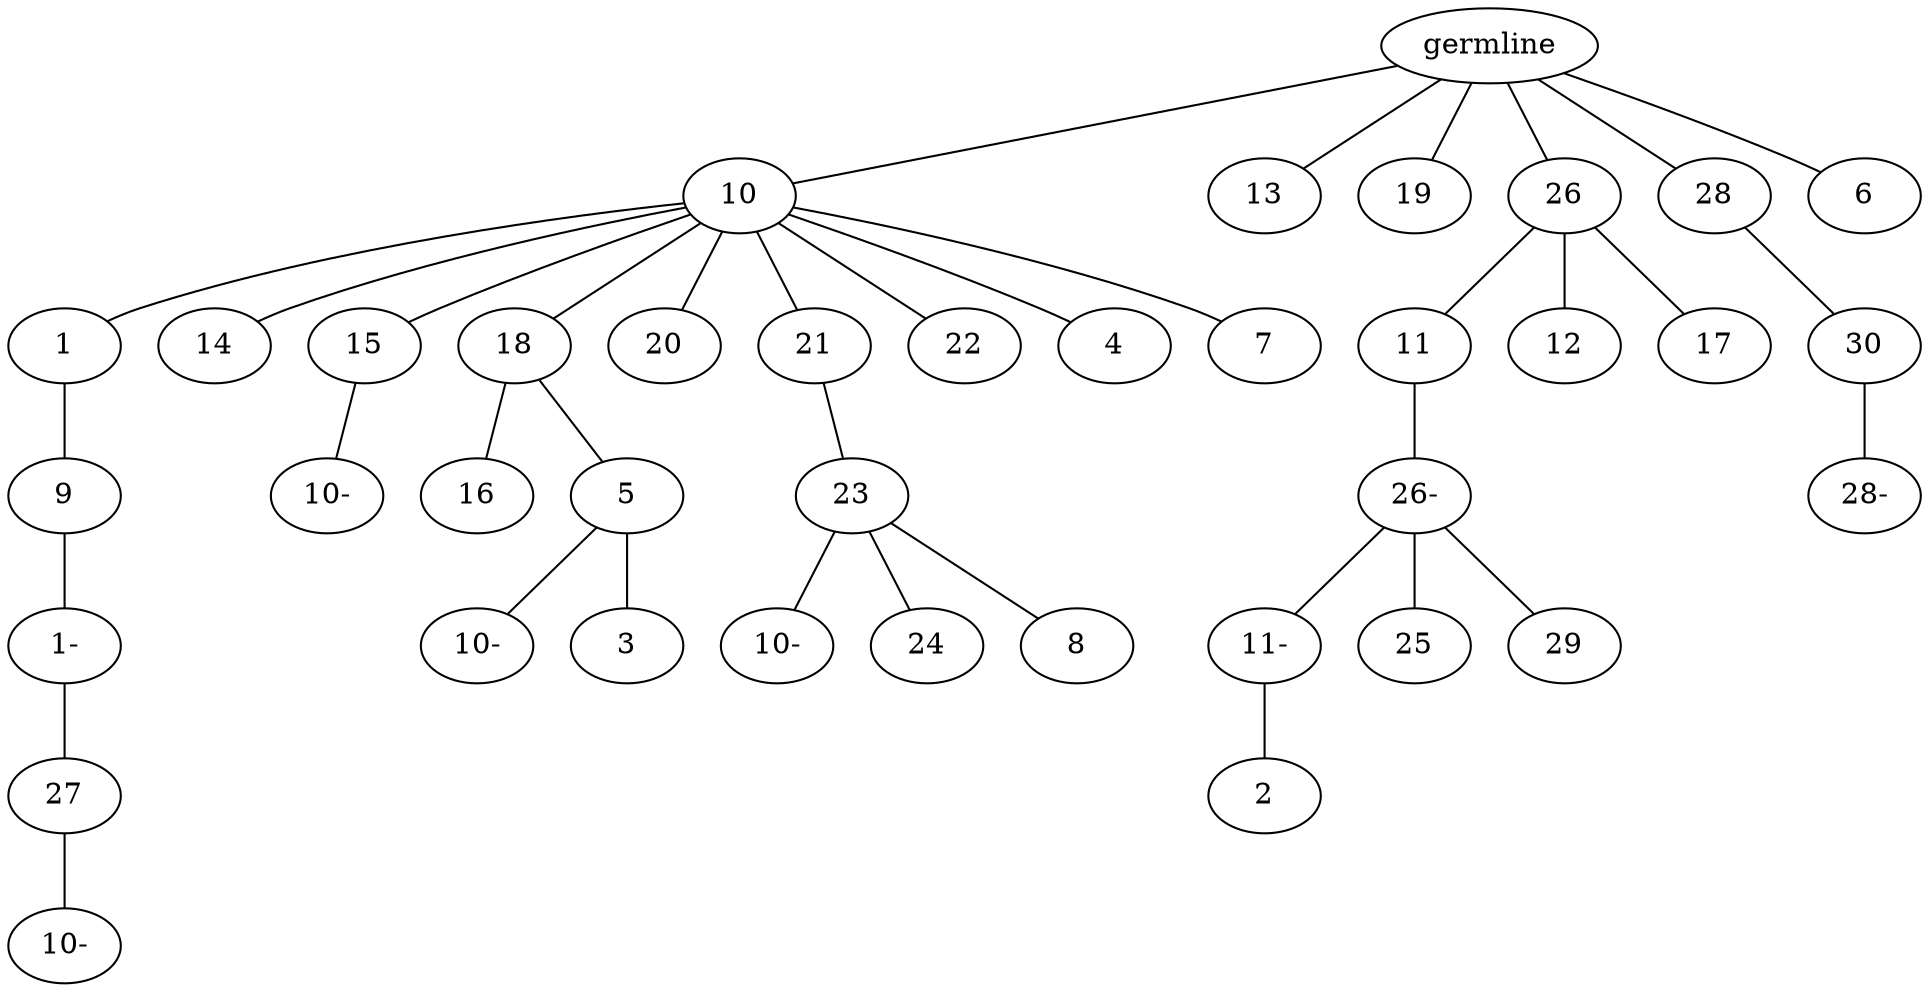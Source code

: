 graph tree {
    "140531420744384" [label="germline"];
    "140531420742032" [label="10"];
    "140531421176592" [label="1"];
    "140531421176880" [label="9"];
    "140531421178320" [label="1-"];
    "140531421176640" [label="27"];
    "140531420813488" [label="10-"];
    "140531421179760" [label="14"];
    "140531421176496" [label="15"];
    "140531421176160" [label="10-"];
    "140531421179040" [label="18"];
    "140531421179664" [label="16"];
    "140531421176352" [label="5"];
    "140531421178992" [label="10-"];
    "140531421179328" [label="3"];
    "140531421179184" [label="20"];
    "140531421178560" [label="21"];
    "140531421177456" [label="23"];
    "140531421176736" [label="10-"];
    "140531421176448" [label="24"];
    "140531421179568" [label="8"];
    "140531421177504" [label="22"];
    "140531421178800" [label="4"];
    "140531421176928" [label="7"];
    "140531420744768" [label="13"];
    "140531420744096" [label="19"];
    "140531421179280" [label="26"];
    "140531421080208" [label="11"];
    "140531421078336" [label="26-"];
    "140531421081168" [label="11-"];
    "140531421079824" [label="2"];
    "140531421080016" [label="25"];
    "140531421081504" [label="29"];
    "140531421415024" [label="12"];
    "140531421080304" [label="17"];
    "140531421179136" [label="28"];
    "140531421078144" [label="30"];
    "140531421077712" [label="28-"];
    "140531421177696" [label="6"];
    "140531420744384" -- "140531420742032";
    "140531420744384" -- "140531420744768";
    "140531420744384" -- "140531420744096";
    "140531420744384" -- "140531421179280";
    "140531420744384" -- "140531421179136";
    "140531420744384" -- "140531421177696";
    "140531420742032" -- "140531421176592";
    "140531420742032" -- "140531421179760";
    "140531420742032" -- "140531421176496";
    "140531420742032" -- "140531421179040";
    "140531420742032" -- "140531421179184";
    "140531420742032" -- "140531421178560";
    "140531420742032" -- "140531421177504";
    "140531420742032" -- "140531421178800";
    "140531420742032" -- "140531421176928";
    "140531421176592" -- "140531421176880";
    "140531421176880" -- "140531421178320";
    "140531421178320" -- "140531421176640";
    "140531421176640" -- "140531420813488";
    "140531421176496" -- "140531421176160";
    "140531421179040" -- "140531421179664";
    "140531421179040" -- "140531421176352";
    "140531421176352" -- "140531421178992";
    "140531421176352" -- "140531421179328";
    "140531421178560" -- "140531421177456";
    "140531421177456" -- "140531421176736";
    "140531421177456" -- "140531421176448";
    "140531421177456" -- "140531421179568";
    "140531421179280" -- "140531421080208";
    "140531421179280" -- "140531421415024";
    "140531421179280" -- "140531421080304";
    "140531421080208" -- "140531421078336";
    "140531421078336" -- "140531421081168";
    "140531421078336" -- "140531421080016";
    "140531421078336" -- "140531421081504";
    "140531421081168" -- "140531421079824";
    "140531421179136" -- "140531421078144";
    "140531421078144" -- "140531421077712";
}
